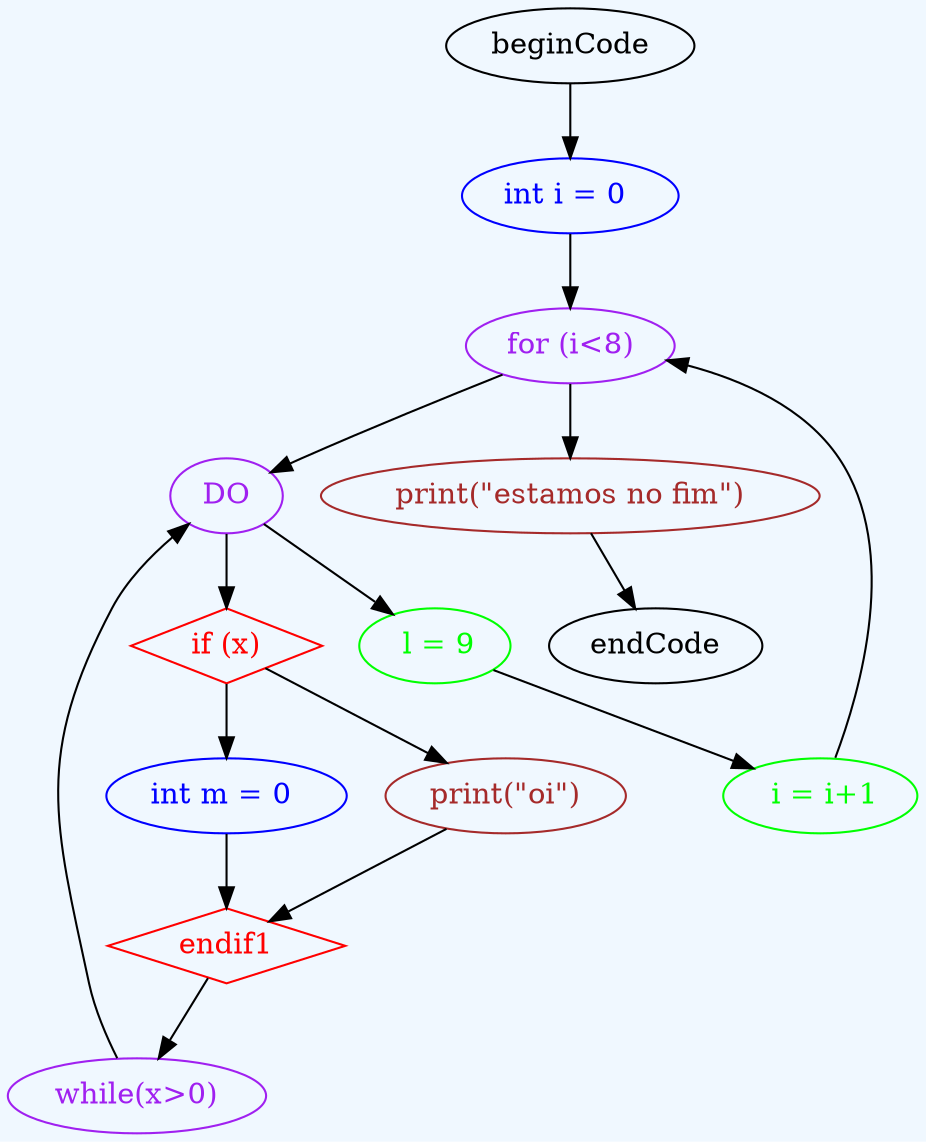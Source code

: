 digraph grammar {
	graph [bgcolor=aliceblue rankdir=TB]
	"int i = 0 " [color=blue fontcolor=blue]
	beginCode -> "int i = 0 "
	"for (i<8)" [color=purple fontcolor=purple]
	"int i = 0 " -> "for (i<8)"
	" i = i+1" [color=green fontcolor=green]
	" i = i+1" -> "for (i<8)"
	DO [color=purple fontcolor=purple]
	"for (i<8)" -> DO
	"if (x)" [color=red fontcolor=red shape=diamond]
	DO -> "if (x)"
	"int m = 0 " [color=blue fontcolor=blue]
	"if (x)" -> "int m = 0 "
	endif1 [color=red fontcolor=red shape=diamond]
	"int m = 0 " -> endif1
	"print(\"oi\")" [color=brown fontcolor=brown]
	"if (x)" -> "print(\"oi\")"
	endif1 [color=red fontcolor=red shape=diamond]
	"print(\"oi\")" -> endif1
	"while(x>0)" [color=purple fontcolor=purple]
	endif1 -> "while(x>0)"
	"while(x>0)" -> DO
	" l = 9" [color=green fontcolor=green]
	DO -> " l = 9"
	" l = 9" -> " i = i+1"
	"print(\"estamos no fim\")" [color=brown fontcolor=brown]
	"for (i<8)" -> "print(\"estamos no fim\")"
	"print(\"estamos no fim\")" -> endCode
}
